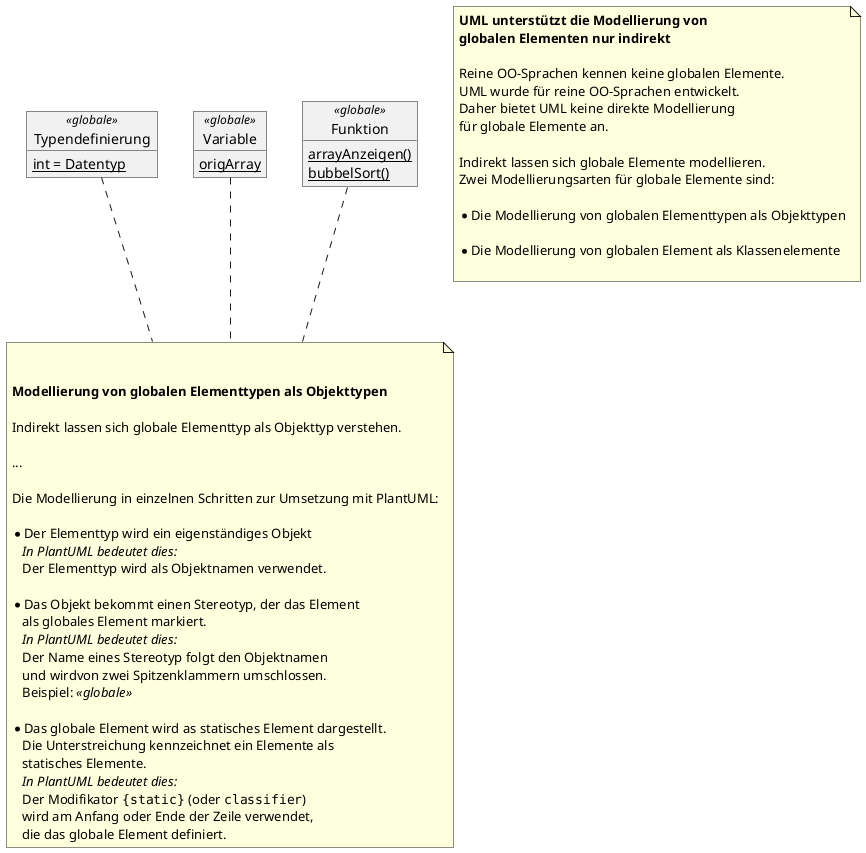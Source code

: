 @startuml




object  Typendefinierung <<globale>> {
   {static} int = Datentyp
}


object  Variable <<globale>> {
    {static} origArray
}

object Funktion  <<globale>> {
    {static} arrayAnzeigen()
}

 object Funktion  <<globale>>  {
    {static} bubbelSort()
}

note  as explainModelingOfGlobalElements
<b>UML unterstützt die Modellierung von </b>
<b>globalen Elementen nur indirekt</b>

Reine OO-Sprachen kennen keine globalen Elemente.
UML wurde für reine OO-Sprachen entwickelt.
Daher bietet UML keine direkte Modellierung
für globale Elemente an.

Indirekt lassen sich globale Elemente modellieren.
Zwei Modellierungsarten für globale Elemente sind:

* Die Modellierung von globalen Elementtypen als Objekttypen

* Die Modellierung von globalen Element als Klassenelemente

end note


note as explainModelingOfGlobalElementtypsAsObjects


<b>Modellierung von globalen Elementtypen als Objekttypen</b>

Indirekt lassen sich globale Elementtyp als Objekttyp verstehen.

...

Die Modellierung in einzelnen Schritten zur Umsetzung mit PlantUML:

* Der Elementtyp wird ein eigenständiges Objekt
   <i>In PlantUML bedeutet dies:</i>
   Der Elementtyp wird als Objektnamen verwendet.

* Das Objekt bekommt einen Stereotyp, der das Element
   als globales Element markiert.
   <i>In PlantUML bedeutet dies:</i>
   Der Name eines Stereotyp folgt den Objektnamen
   und wirdvon zwei Spitzenklammern umschlossen.
   Beispiel: <i><<globale>></i>

* Das globale Element wird as statisches Element dargestellt.
   Die Unterstreichung kennzeichnet ein Elemente als
   statisches Elemente.
   <i>In PlantUML bedeutet dies:</i>
   Der Modifikator ""{static}"" (oder ""classifier"")
   wird am Anfang oder Ende der Zeile verwendet,
   die das globale Element definiert.
end note

Typendefinierung .. explainModelingOfGlobalElementtypsAsObjects
Funktion .. explainModelingOfGlobalElementtypsAsObjects
Variable .. explainModelingOfGlobalElementtypsAsObjects
@enduml
